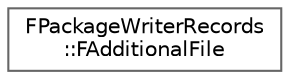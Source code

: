 digraph "Graphical Class Hierarchy"
{
 // INTERACTIVE_SVG=YES
 // LATEX_PDF_SIZE
  bgcolor="transparent";
  edge [fontname=Helvetica,fontsize=10,labelfontname=Helvetica,labelfontsize=10];
  node [fontname=Helvetica,fontsize=10,shape=box,height=0.2,width=0.4];
  rankdir="LR";
  Node0 [id="Node000000",label="FPackageWriterRecords\l::FAdditionalFile",height=0.2,width=0.4,color="grey40", fillcolor="white", style="filled",URL="$da/de9/structFPackageWriterRecords_1_1FAdditionalFile.html",tooltip=" "];
}
